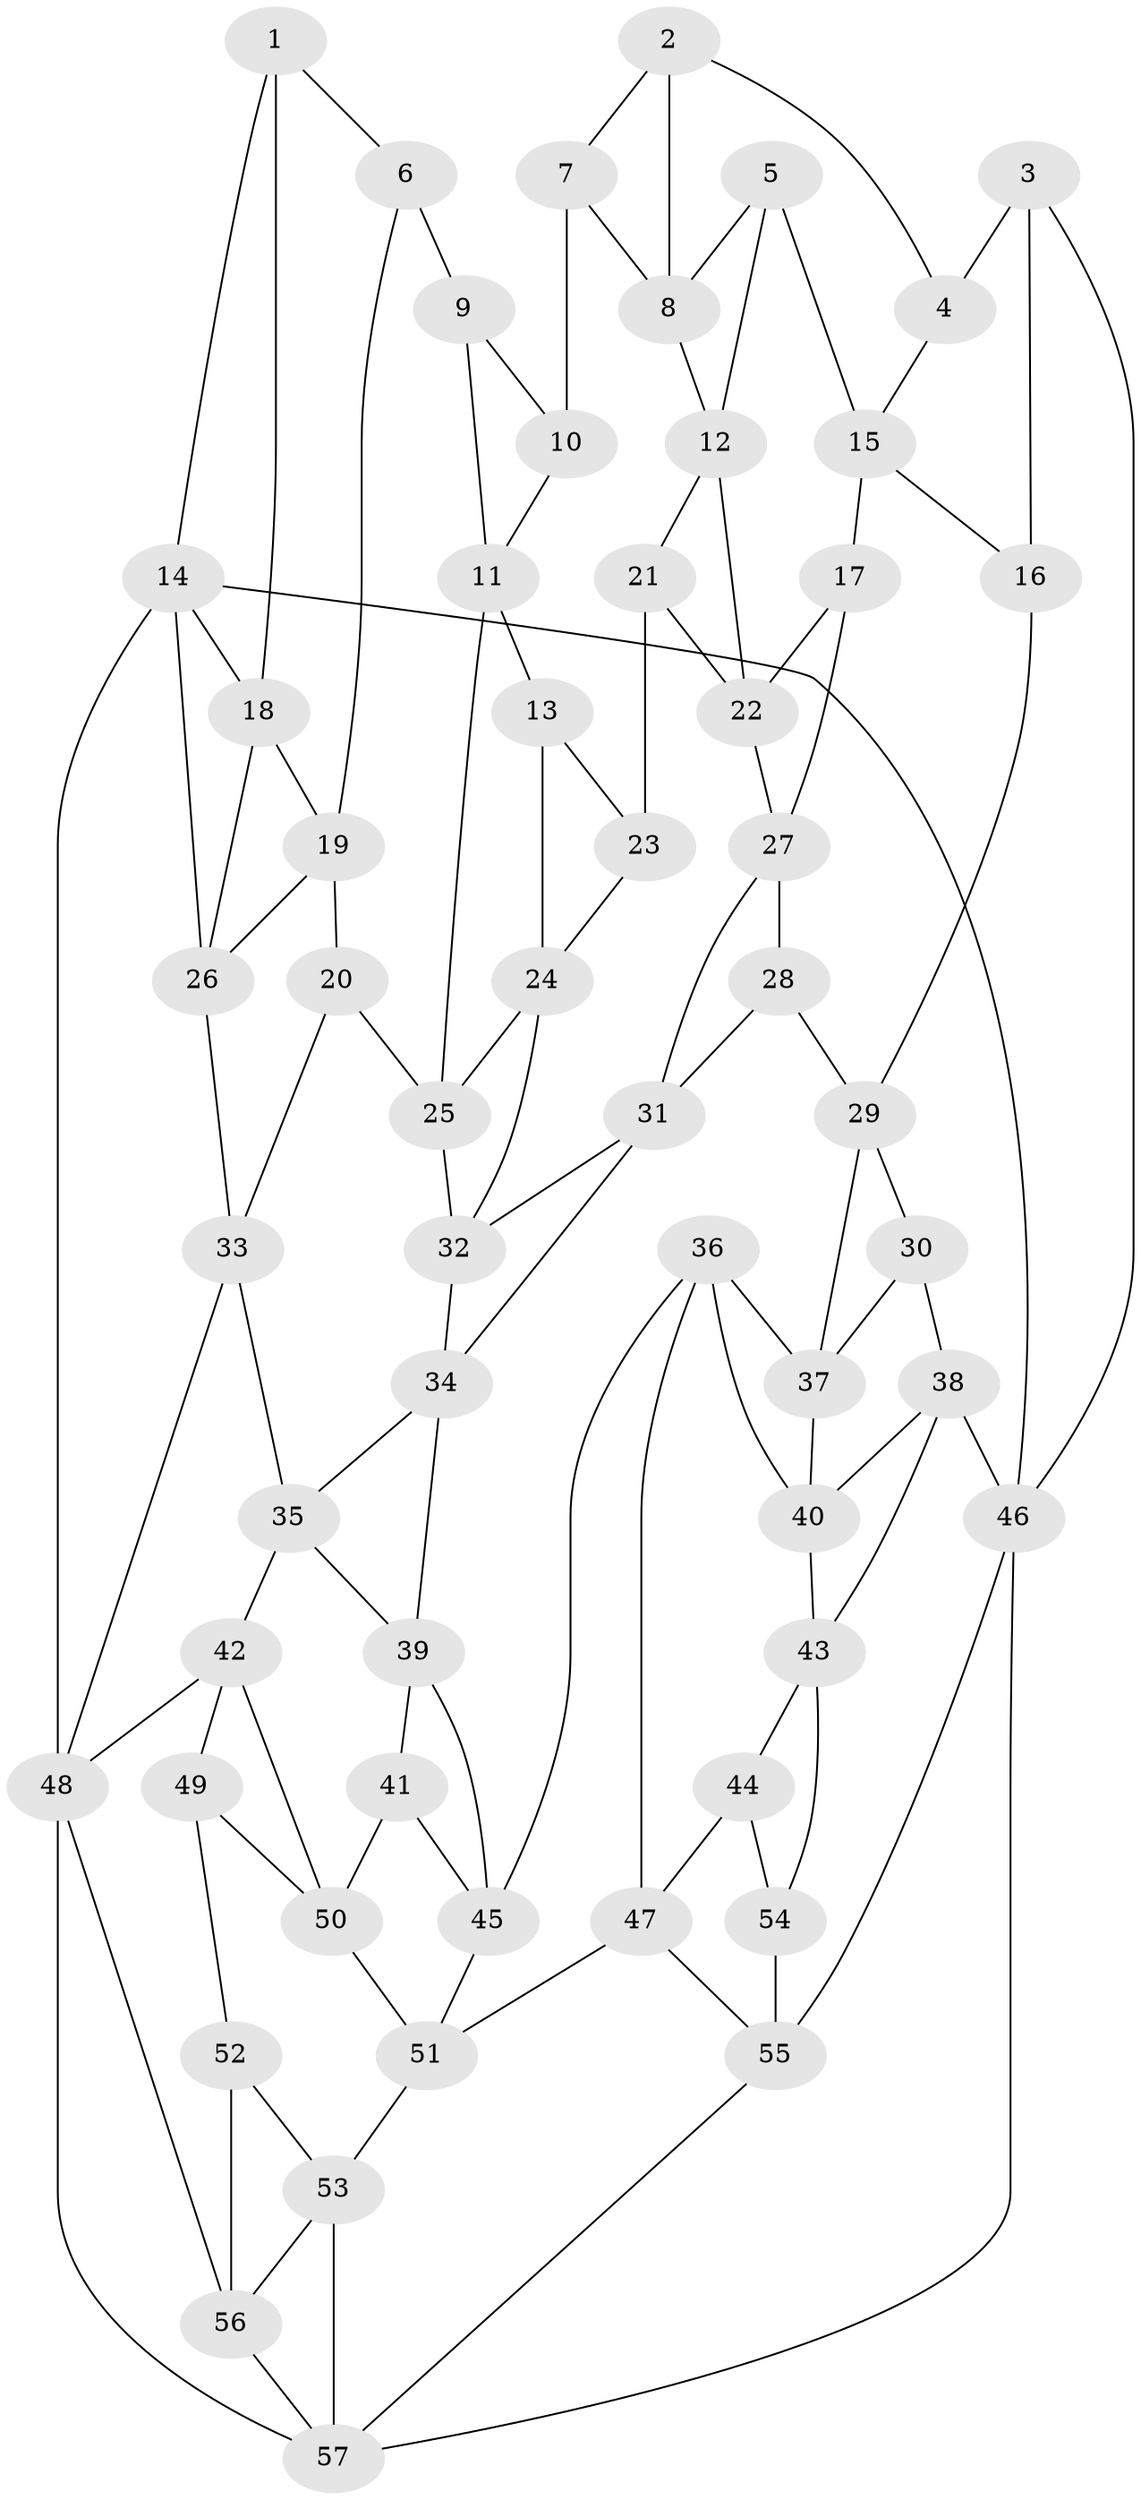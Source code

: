 // original degree distribution, {3: 0.017699115044247787, 4: 0.22123893805309736, 6: 0.19469026548672566, 5: 0.5663716814159292}
// Generated by graph-tools (version 1.1) at 2025/03/03/09/25 03:03:12]
// undirected, 57 vertices, 105 edges
graph export_dot {
graph [start="1"]
  node [color=gray90,style=filled];
  1;
  2;
  3;
  4;
  5;
  6;
  7;
  8;
  9;
  10;
  11;
  12;
  13;
  14;
  15;
  16;
  17;
  18;
  19;
  20;
  21;
  22;
  23;
  24;
  25;
  26;
  27;
  28;
  29;
  30;
  31;
  32;
  33;
  34;
  35;
  36;
  37;
  38;
  39;
  40;
  41;
  42;
  43;
  44;
  45;
  46;
  47;
  48;
  49;
  50;
  51;
  52;
  53;
  54;
  55;
  56;
  57;
  1 -- 6 [weight=1.0];
  1 -- 14 [weight=1.0];
  1 -- 18 [weight=1.0];
  2 -- 4 [weight=1.0];
  2 -- 7 [weight=1.0];
  2 -- 8 [weight=1.0];
  3 -- 4 [weight=2.0];
  3 -- 16 [weight=1.0];
  3 -- 46 [weight=1.0];
  4 -- 15 [weight=1.0];
  5 -- 8 [weight=1.0];
  5 -- 12 [weight=1.0];
  5 -- 15 [weight=1.0];
  6 -- 9 [weight=2.0];
  6 -- 19 [weight=1.0];
  7 -- 8 [weight=1.0];
  7 -- 10 [weight=2.0];
  8 -- 12 [weight=1.0];
  9 -- 10 [weight=1.0];
  9 -- 11 [weight=1.0];
  10 -- 11 [weight=1.0];
  11 -- 13 [weight=1.0];
  11 -- 25 [weight=1.0];
  12 -- 21 [weight=1.0];
  12 -- 22 [weight=1.0];
  13 -- 23 [weight=1.0];
  13 -- 24 [weight=1.0];
  14 -- 18 [weight=1.0];
  14 -- 26 [weight=1.0];
  14 -- 46 [weight=1.0];
  14 -- 48 [weight=1.0];
  15 -- 16 [weight=1.0];
  15 -- 17 [weight=1.0];
  16 -- 29 [weight=1.0];
  17 -- 22 [weight=1.0];
  17 -- 27 [weight=1.0];
  18 -- 19 [weight=1.0];
  18 -- 26 [weight=1.0];
  19 -- 20 [weight=1.0];
  19 -- 26 [weight=1.0];
  20 -- 25 [weight=1.0];
  20 -- 33 [weight=1.0];
  21 -- 22 [weight=1.0];
  21 -- 23 [weight=2.0];
  22 -- 27 [weight=1.0];
  23 -- 24 [weight=1.0];
  24 -- 25 [weight=1.0];
  24 -- 32 [weight=1.0];
  25 -- 32 [weight=1.0];
  26 -- 33 [weight=1.0];
  27 -- 28 [weight=1.0];
  27 -- 31 [weight=1.0];
  28 -- 29 [weight=1.0];
  28 -- 31 [weight=1.0];
  29 -- 30 [weight=1.0];
  29 -- 37 [weight=1.0];
  30 -- 37 [weight=1.0];
  30 -- 38 [weight=1.0];
  31 -- 32 [weight=1.0];
  31 -- 34 [weight=1.0];
  32 -- 34 [weight=1.0];
  33 -- 35 [weight=1.0];
  33 -- 48 [weight=1.0];
  34 -- 35 [weight=1.0];
  34 -- 39 [weight=1.0];
  35 -- 39 [weight=1.0];
  35 -- 42 [weight=1.0];
  36 -- 37 [weight=1.0];
  36 -- 40 [weight=1.0];
  36 -- 45 [weight=1.0];
  36 -- 47 [weight=1.0];
  37 -- 40 [weight=1.0];
  38 -- 40 [weight=1.0];
  38 -- 43 [weight=1.0];
  38 -- 46 [weight=2.0];
  39 -- 41 [weight=1.0];
  39 -- 45 [weight=1.0];
  40 -- 43 [weight=1.0];
  41 -- 45 [weight=1.0];
  41 -- 50 [weight=1.0];
  42 -- 48 [weight=1.0];
  42 -- 49 [weight=2.0];
  42 -- 50 [weight=1.0];
  43 -- 44 [weight=1.0];
  43 -- 54 [weight=1.0];
  44 -- 47 [weight=1.0];
  44 -- 54 [weight=1.0];
  45 -- 51 [weight=1.0];
  46 -- 55 [weight=1.0];
  46 -- 57 [weight=1.0];
  47 -- 51 [weight=1.0];
  47 -- 55 [weight=1.0];
  48 -- 56 [weight=1.0];
  48 -- 57 [weight=1.0];
  49 -- 50 [weight=1.0];
  49 -- 52 [weight=2.0];
  50 -- 51 [weight=1.0];
  51 -- 53 [weight=1.0];
  52 -- 53 [weight=1.0];
  52 -- 56 [weight=1.0];
  53 -- 56 [weight=1.0];
  53 -- 57 [weight=1.0];
  54 -- 55 [weight=2.0];
  55 -- 57 [weight=1.0];
  56 -- 57 [weight=1.0];
}
